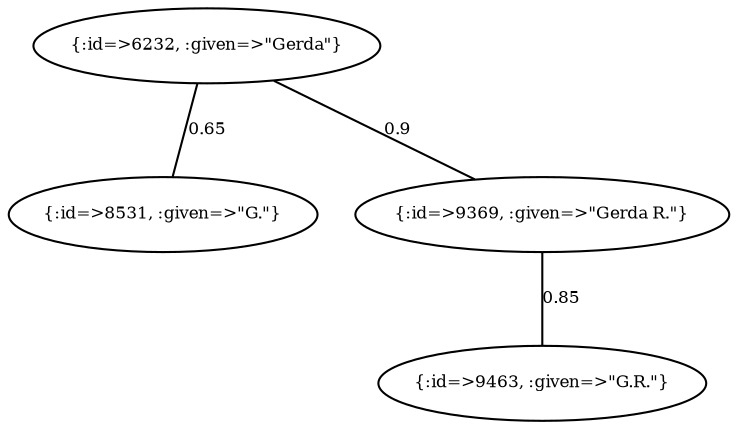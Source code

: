 graph Collector__WeightedGraph {
    "{:id=>6232, :given=>\"Gerda\"}" [
        fontsize = 8,
        label = "{:id=>6232, :given=>\"Gerda\"}"
    ]

    "{:id=>8531, :given=>\"G.\"}" [
        fontsize = 8,
        label = "{:id=>8531, :given=>\"G.\"}"
    ]

    "{:id=>9369, :given=>\"Gerda R.\"}" [
        fontsize = 8,
        label = "{:id=>9369, :given=>\"Gerda R.\"}"
    ]

    "{:id=>9463, :given=>\"G.R.\"}" [
        fontsize = 8,
        label = "{:id=>9463, :given=>\"G.R.\"}"
    ]

    "{:id=>6232, :given=>\"Gerda\"}" -- "{:id=>8531, :given=>\"G.\"}" [
        fontsize = 8,
        label = 0.65
    ]

    "{:id=>6232, :given=>\"Gerda\"}" -- "{:id=>9369, :given=>\"Gerda R.\"}" [
        fontsize = 8,
        label = 0.9
    ]

    "{:id=>9369, :given=>\"Gerda R.\"}" -- "{:id=>9463, :given=>\"G.R.\"}" [
        fontsize = 8,
        label = 0.85
    ]
}
